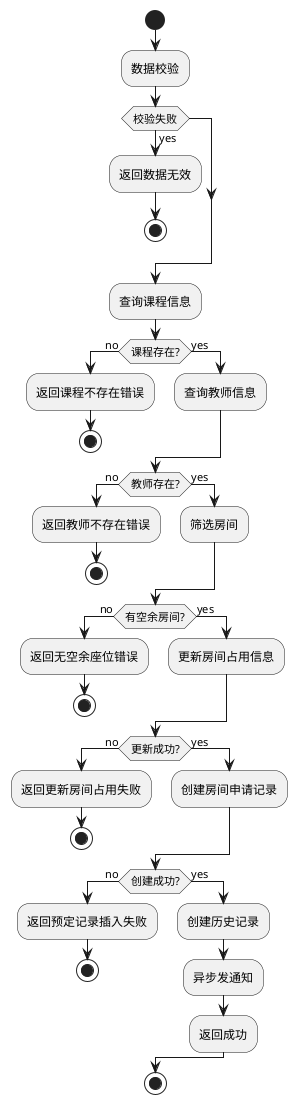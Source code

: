 @startuml
start
:数据校验;
if (校验失败) then (yes)
    :返回数据无效;
    stop
endif

:查询课程信息;
if (课程存在?) then (no)
    :返回课程不存在错误;
    stop
else (yes)
    :查询教师信息;
endif

if (教师存在?) then (no)
    :返回教师不存在错误;
    stop
else (yes)
    :筛选房间;
endif

if (有空余房间?) then (no)
    :返回无空余座位错误;
    stop
else (yes)
    :更新房间占用信息;
endif

if (更新成功?) then (no)
    :返回更新房间占用失败;
    stop
else (yes)
    :创建房间申请记录;
endif

if (创建成功?) then (no)
    :返回预定记录插入失败;
    stop
else (yes)
    :创建历史记录;
    :异步发通知;
    :返回成功;
endif

stop
@enduml
